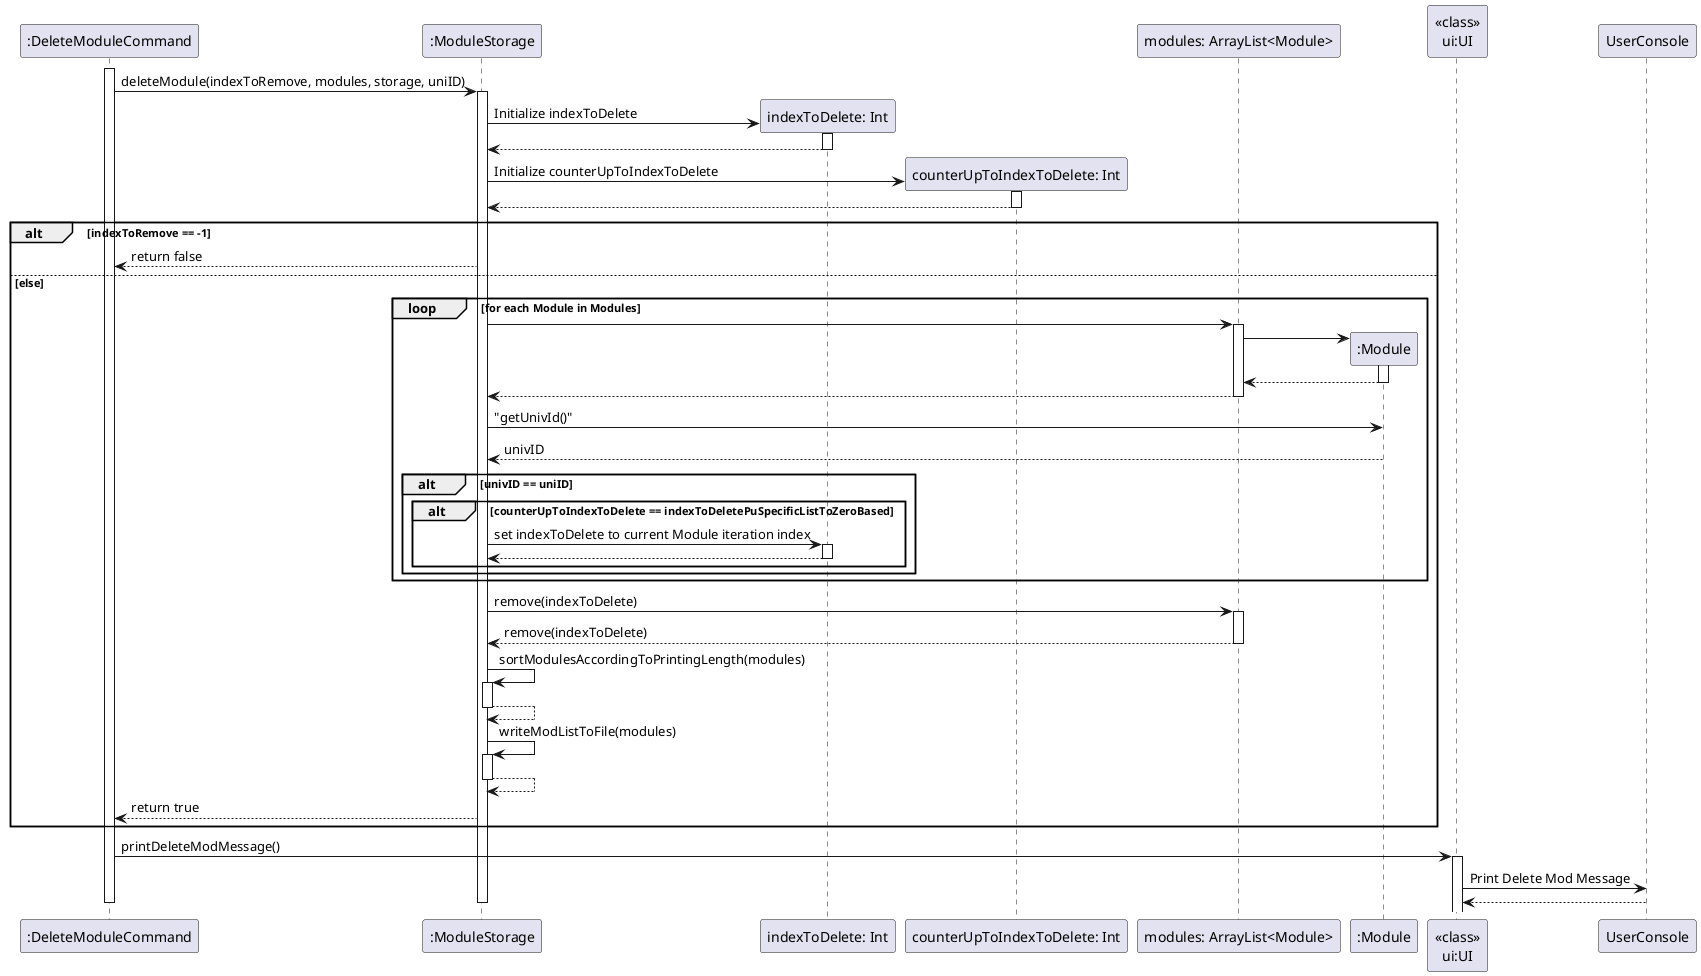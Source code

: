 @startuml
'https://plantuml.com/sequence-diagram

activate ":DeleteModuleCommand"

":DeleteModuleCommand" -> ":ModuleStorage" : deleteModule(indexToRemove, modules, storage, uniID)
activate ":ModuleStorage"

create "indexToDelete: Int"
":ModuleStorage" -> "indexToDelete: Int": Initialize indexToDelete
activate "indexToDelete: Int"
":ModuleStorage" <-- "indexToDelete: Int"
deactivate "indexToDelete: Int"

create "counterUpToIndexToDelete: Int"
":ModuleStorage" -> "counterUpToIndexToDelete: Int": Initialize counterUpToIndexToDelete
activate "counterUpToIndexToDelete: Int"
":ModuleStorage" <-- "counterUpToIndexToDelete: Int"
deactivate "counterUpToIndexToDelete: Int"

alt indexToRemove == -1
":ModuleStorage" --> ":DeleteModuleCommand" : return false
else else
    loop for each Module in Modules

        ":ModuleStorage" -> "modules: ArrayList<Module>"
         activate "modules: ArrayList<Module>"
         create ":Module"
         "modules: ArrayList<Module>" -> ":Module"
         activate ":Module"
         "modules: ArrayList<Module>" <-- ":Module"
         deactivate ":Module"

         ":ModuleStorage" <-- "modules: ArrayList<Module>"
         deactivate "modules: ArrayList<Module>"

        ":ModuleStorage" -> ":Module" : "getUnivId()"
        ":ModuleStorage" <-- ":Module" : univID

        alt univID == uniID
            alt counterUpToIndexToDelete == indexToDeletePuSpecificListToZeroBased
                ":ModuleStorage" -> "indexToDelete: Int": set indexToDelete to current Module iteration index
                activate "indexToDelete: Int"
                ":ModuleStorage" <-- "indexToDelete: Int"
                deactivate "indexToDelete: Int"

            end
        end
    end

   ":ModuleStorage" -> "modules: ArrayList<Module>" : remove(indexToDelete)
    activate "modules: ArrayList<Module>"
    ":ModuleStorage" <-- "modules: ArrayList<Module>" : remove(indexToDelete)
    deactivate "modules: ArrayList<Module>"
     ":ModuleStorage" -> ":ModuleStorage": sortModulesAccordingToPrintingLength(modules)
    activate ":ModuleStorage"
        ":ModuleStorage" --> ":ModuleStorage"
        deactivate ":ModuleStorage"

     ":ModuleStorage" -> ":ModuleStorage": writeModListToFile(modules)
    activate ":ModuleStorage"
        ":ModuleStorage" --> ":ModuleStorage"
        deactivate ":ModuleStorage"

    ":ModuleStorage" --> ":DeleteModuleCommand" : return true

end
":DeleteModuleCommand" -> "<<class>>\nui:UI" : printDeleteModMessage()
activate "<<class>>\nui:UI"

"<<class>>\nui:UI" -> UserConsole : Print Delete Mod Message
"<<class>>\nui:UI" <-- UserConsole

deactivate ":ModuleStorage"
deactivate ":DeleteModuleCommand"
@enduml


